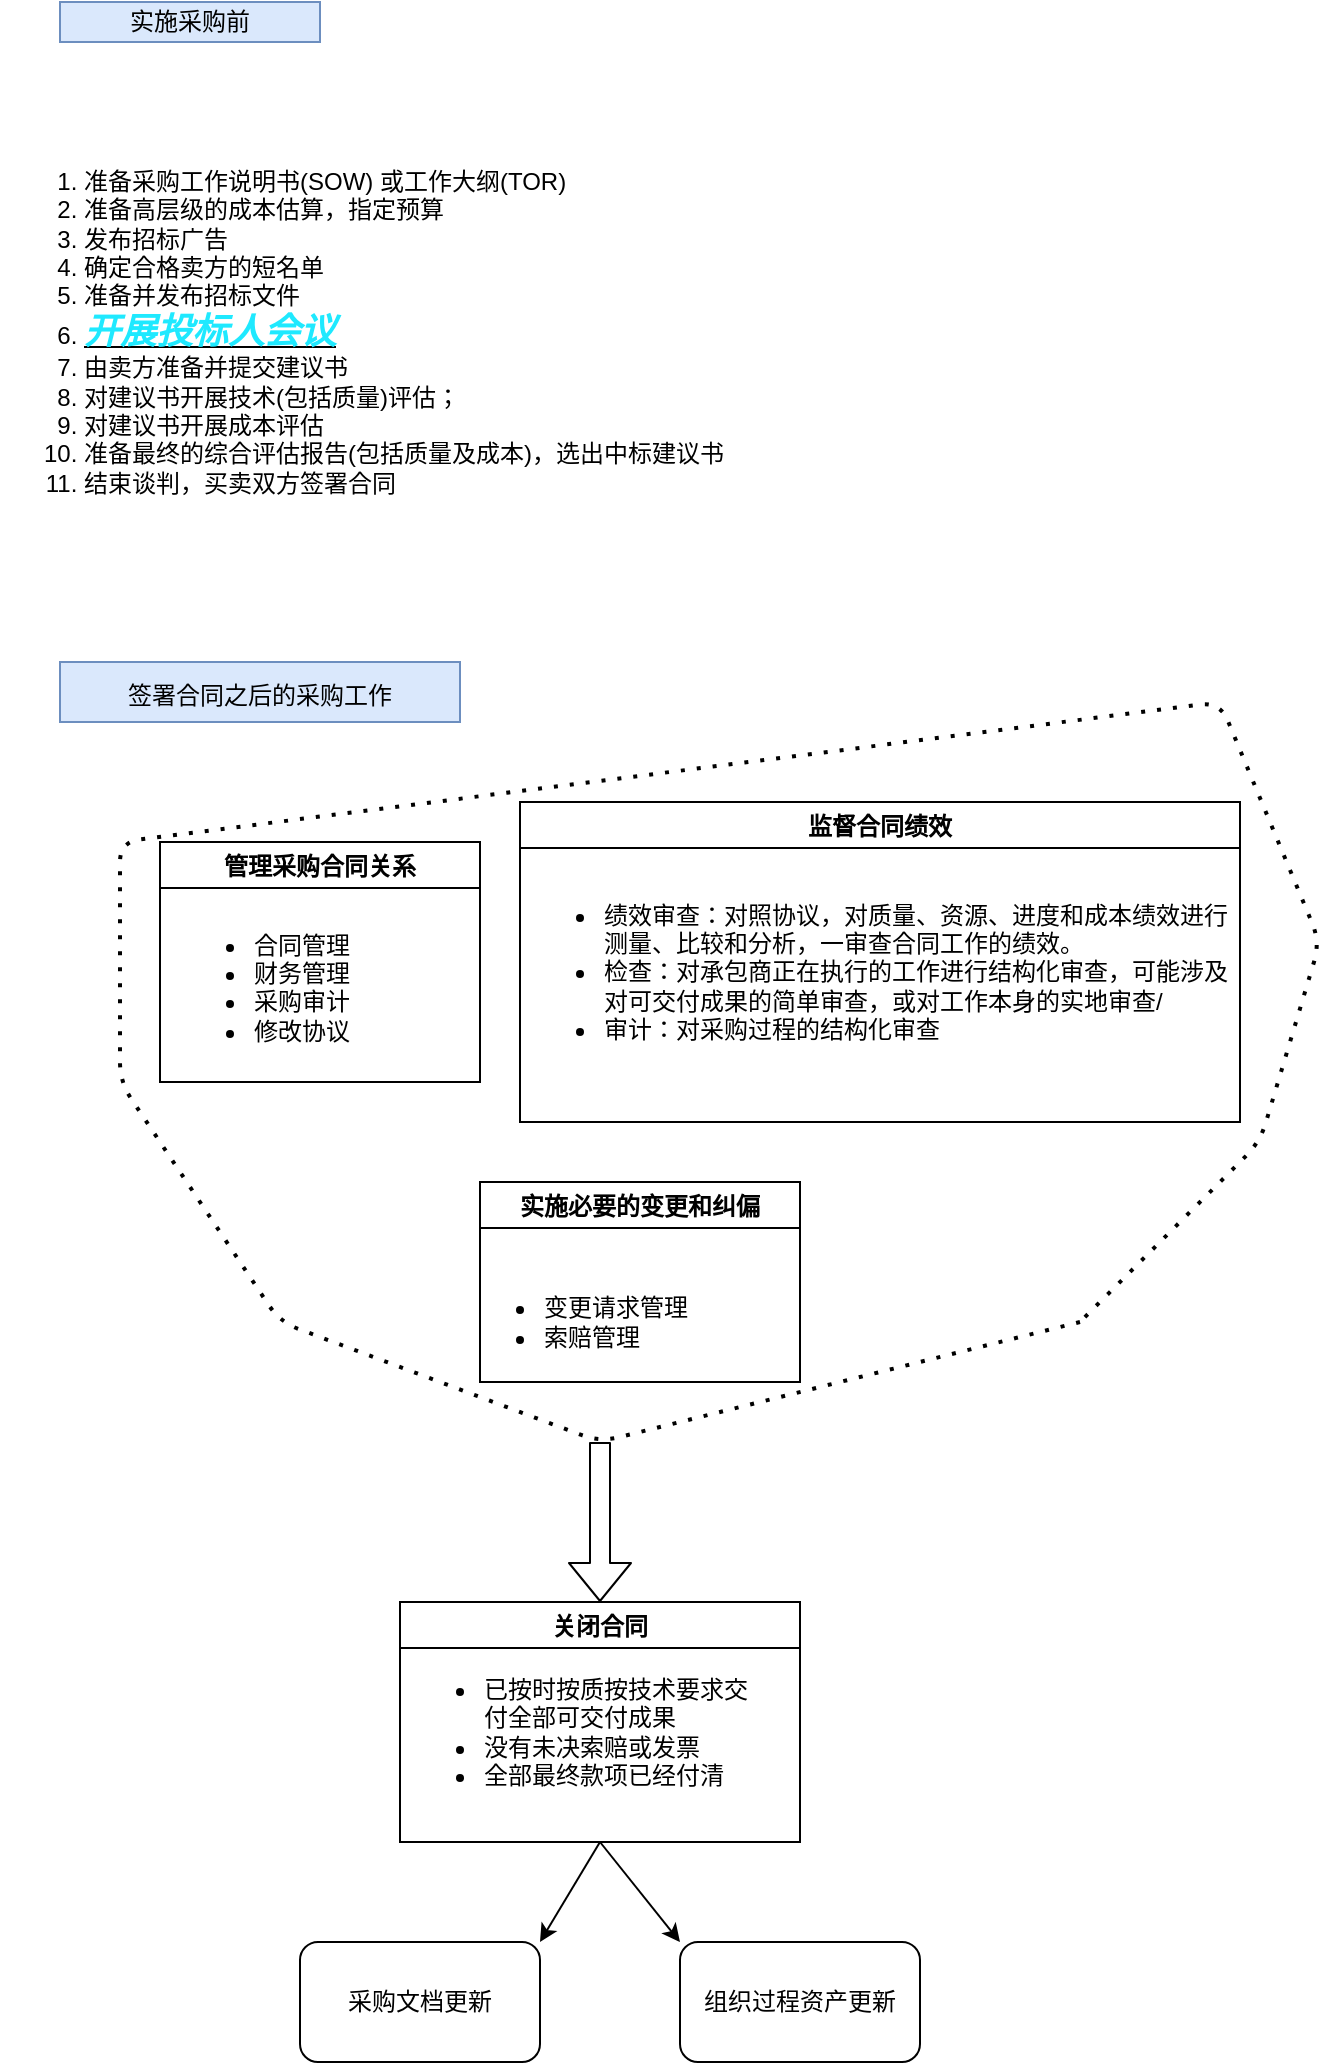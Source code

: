 <mxfile>
    <diagram id="-DepIgeggQ76dOX_fkNN" name="Page-1">
        <mxGraphModel dx="2768" dy="1088" grid="1" gridSize="10" guides="1" tooltips="1" connect="1" arrows="1" fold="1" page="1" pageScale="1" pageWidth="850" pageHeight="1100" math="0" shadow="0">
            <root>
                <mxCell id="0"/>
                <mxCell id="1" parent="0"/>
                <mxCell id="2" value="实施采购前" style="rounded=0;whiteSpace=wrap;html=1;fillColor=#dae8fc;strokeColor=#6c8ebf;" vertex="1" parent="1">
                    <mxGeometry x="10" y="20" width="130" height="20" as="geometry"/>
                </mxCell>
                <mxCell id="3" value="&lt;ol&gt;&lt;li&gt;准备采购工作说明书(SOW) 或工作大纲(TOR)&lt;/li&gt;&lt;li&gt;准备高层级的成本估算，指定预算&lt;/li&gt;&lt;li&gt;发布招标广告&lt;/li&gt;&lt;li&gt;确定合格卖方的短名单&lt;/li&gt;&lt;li&gt;准备并发布招标文件&lt;/li&gt;&lt;li&gt;&lt;b&gt;&lt;i&gt;&lt;u&gt;&lt;font color=&quot;#1fe9ff&quot; style=&quot;font-size: 18px&quot;&gt;开展投标人会议&lt;/font&gt;&lt;/u&gt;&lt;/i&gt;&lt;/b&gt;&lt;/li&gt;&lt;li&gt;由卖方准备并提交建议书&lt;/li&gt;&lt;li&gt;对建议书开展技术(包括质量)评估；&lt;/li&gt;&lt;li&gt;对建议书开展成本评估&lt;/li&gt;&lt;li&gt;准备最终的综合评估报告(包括质量及成本)，选出中标建议书&lt;/li&gt;&lt;li&gt;结束谈判，买卖双方签署合同&lt;/li&gt;&lt;/ol&gt;" style="text;strokeColor=none;fillColor=none;html=1;whiteSpace=wrap;verticalAlign=middle;overflow=hidden;" vertex="1" parent="1">
                    <mxGeometry x="-20" y="50" width="410" height="270" as="geometry"/>
                </mxCell>
                <mxCell id="4" value="&lt;font color=&quot;#000000&quot; style=&quot;font-size: 12px&quot;&gt;签署合同之后的采购工作&lt;/font&gt;" style="rounded=0;whiteSpace=wrap;html=1;fontSize=18;fillColor=#dae8fc;strokeColor=#6c8ebf;" vertex="1" parent="1">
                    <mxGeometry x="10" y="350" width="200" height="30" as="geometry"/>
                </mxCell>
                <mxCell id="5" value="管理采购合同关系" style="swimlane;fontSize=12;fontColor=#000000;" vertex="1" parent="1">
                    <mxGeometry x="60" y="440" width="160" height="120" as="geometry"/>
                </mxCell>
                <mxCell id="7" value="&lt;ul&gt;&lt;li&gt;合同管理&lt;/li&gt;&lt;li&gt;财务管理&lt;/li&gt;&lt;li&gt;采购审计&lt;/li&gt;&lt;li&gt;修改协议&lt;/li&gt;&lt;/ul&gt;" style="text;strokeColor=none;fillColor=none;html=1;whiteSpace=wrap;verticalAlign=middle;overflow=hidden;fontSize=12;fontColor=#000000;" vertex="1" parent="5">
                    <mxGeometry x="5" y="30" width="100" height="80" as="geometry"/>
                </mxCell>
                <mxCell id="12" value="监督合同绩效" style="swimlane;fontSize=12;fontColor=#000000;" vertex="1" parent="1">
                    <mxGeometry x="240" y="420" width="360" height="160" as="geometry"/>
                </mxCell>
                <mxCell id="13" value="&lt;ul&gt;&lt;li&gt;绩效审查：对照协议，对质量、资源、进度和成本绩效进行测量、比较和分析，一审查合同工作的绩效。&lt;/li&gt;&lt;li&gt;检查：对承包商正在执行的工作进行结构化审查，可能涉及对可交付成果的简单审查，或对工作本身的实地审查/&lt;/li&gt;&lt;li&gt;审计：对采购过程的结构化审查&lt;/li&gt;&lt;/ul&gt;" style="text;strokeColor=none;fillColor=none;html=1;whiteSpace=wrap;verticalAlign=middle;overflow=hidden;fontSize=12;fontColor=#000000;" vertex="1" parent="12">
                    <mxGeometry y="30" width="360" height="110" as="geometry"/>
                </mxCell>
                <mxCell id="14" value="实施必要的变更和纠偏" style="swimlane;fontSize=12;fontColor=#000000;" vertex="1" parent="1">
                    <mxGeometry x="220" y="610" width="160" height="100" as="geometry"/>
                </mxCell>
                <mxCell id="15" value="&lt;ul&gt;&lt;li&gt;变更请求管理&lt;/li&gt;&lt;li&gt;索赔管理&lt;/li&gt;&lt;/ul&gt;" style="text;strokeColor=none;fillColor=none;html=1;whiteSpace=wrap;verticalAlign=middle;overflow=hidden;fontSize=12;fontColor=#000000;" vertex="1" parent="14">
                    <mxGeometry x="-10" y="30" width="140" height="80" as="geometry"/>
                </mxCell>
                <mxCell id="28" style="edgeStyle=none;html=1;exitX=0.5;exitY=1;exitDx=0;exitDy=0;entryX=0;entryY=0;entryDx=0;entryDy=0;fontSize=12;fontColor=#000000;" edge="1" parent="1" source="16" target="26">
                    <mxGeometry relative="1" as="geometry"/>
                </mxCell>
                <mxCell id="16" value="关闭合同" style="swimlane;fontSize=12;fontColor=#000000;" vertex="1" parent="1">
                    <mxGeometry x="180" y="820" width="200" height="120" as="geometry"/>
                </mxCell>
                <mxCell id="17" value="&lt;ul&gt;&lt;li&gt;已按时按质按技术要求交付全部可交付成果&lt;/li&gt;&lt;li&gt;没有未决索赔或发票&lt;/li&gt;&lt;li&gt;全部最终款项已经付清&lt;/li&gt;&lt;/ul&gt;" style="text;strokeColor=none;fillColor=none;html=1;whiteSpace=wrap;verticalAlign=middle;overflow=hidden;fontSize=12;fontColor=#000000;" vertex="1" parent="16">
                    <mxGeometry y="20" width="180" height="90" as="geometry"/>
                </mxCell>
                <mxCell id="22" value="" style="endArrow=none;dashed=1;html=1;dashPattern=1 3;strokeWidth=2;fontSize=12;fontColor=#000000;" edge="1" parent="1">
                    <mxGeometry width="50" height="50" relative="1" as="geometry">
                        <mxPoint x="520" y="680" as="sourcePoint"/>
                        <mxPoint x="520" y="680" as="targetPoint"/>
                        <Array as="points">
                            <mxPoint x="280" y="740"/>
                            <mxPoint x="120" y="680"/>
                            <mxPoint x="40" y="560"/>
                            <mxPoint x="40" y="440"/>
                            <mxPoint x="590" y="370"/>
                            <mxPoint x="640" y="490"/>
                            <mxPoint x="610" y="590"/>
                        </Array>
                    </mxGeometry>
                </mxCell>
                <mxCell id="24" value="" style="shape=flexArrow;endArrow=classic;html=1;fontSize=12;fontColor=#000000;entryX=0.5;entryY=0;entryDx=0;entryDy=0;" edge="1" parent="1" target="16">
                    <mxGeometry width="50" height="50" relative="1" as="geometry">
                        <mxPoint x="280" y="740" as="sourcePoint"/>
                        <mxPoint x="120" y="770" as="targetPoint"/>
                    </mxGeometry>
                </mxCell>
                <mxCell id="25" value="采购文档更新" style="rounded=1;whiteSpace=wrap;html=1;fontSize=12;fontColor=#000000;" vertex="1" parent="1">
                    <mxGeometry x="130" y="990" width="120" height="60" as="geometry"/>
                </mxCell>
                <mxCell id="26" value="组织过程资产更新" style="rounded=1;whiteSpace=wrap;html=1;fontSize=12;fontColor=#000000;" vertex="1" parent="1">
                    <mxGeometry x="320" y="990" width="120" height="60" as="geometry"/>
                </mxCell>
                <mxCell id="27" style="edgeStyle=none;html=1;entryX=1;entryY=0;entryDx=0;entryDy=0;fontSize=12;fontColor=#000000;exitX=0.5;exitY=1;exitDx=0;exitDy=0;" edge="1" parent="1" source="16" target="25">
                    <mxGeometry relative="1" as="geometry">
                        <mxPoint x="260" y="980" as="sourcePoint"/>
                    </mxGeometry>
                </mxCell>
            </root>
        </mxGraphModel>
    </diagram>
</mxfile>